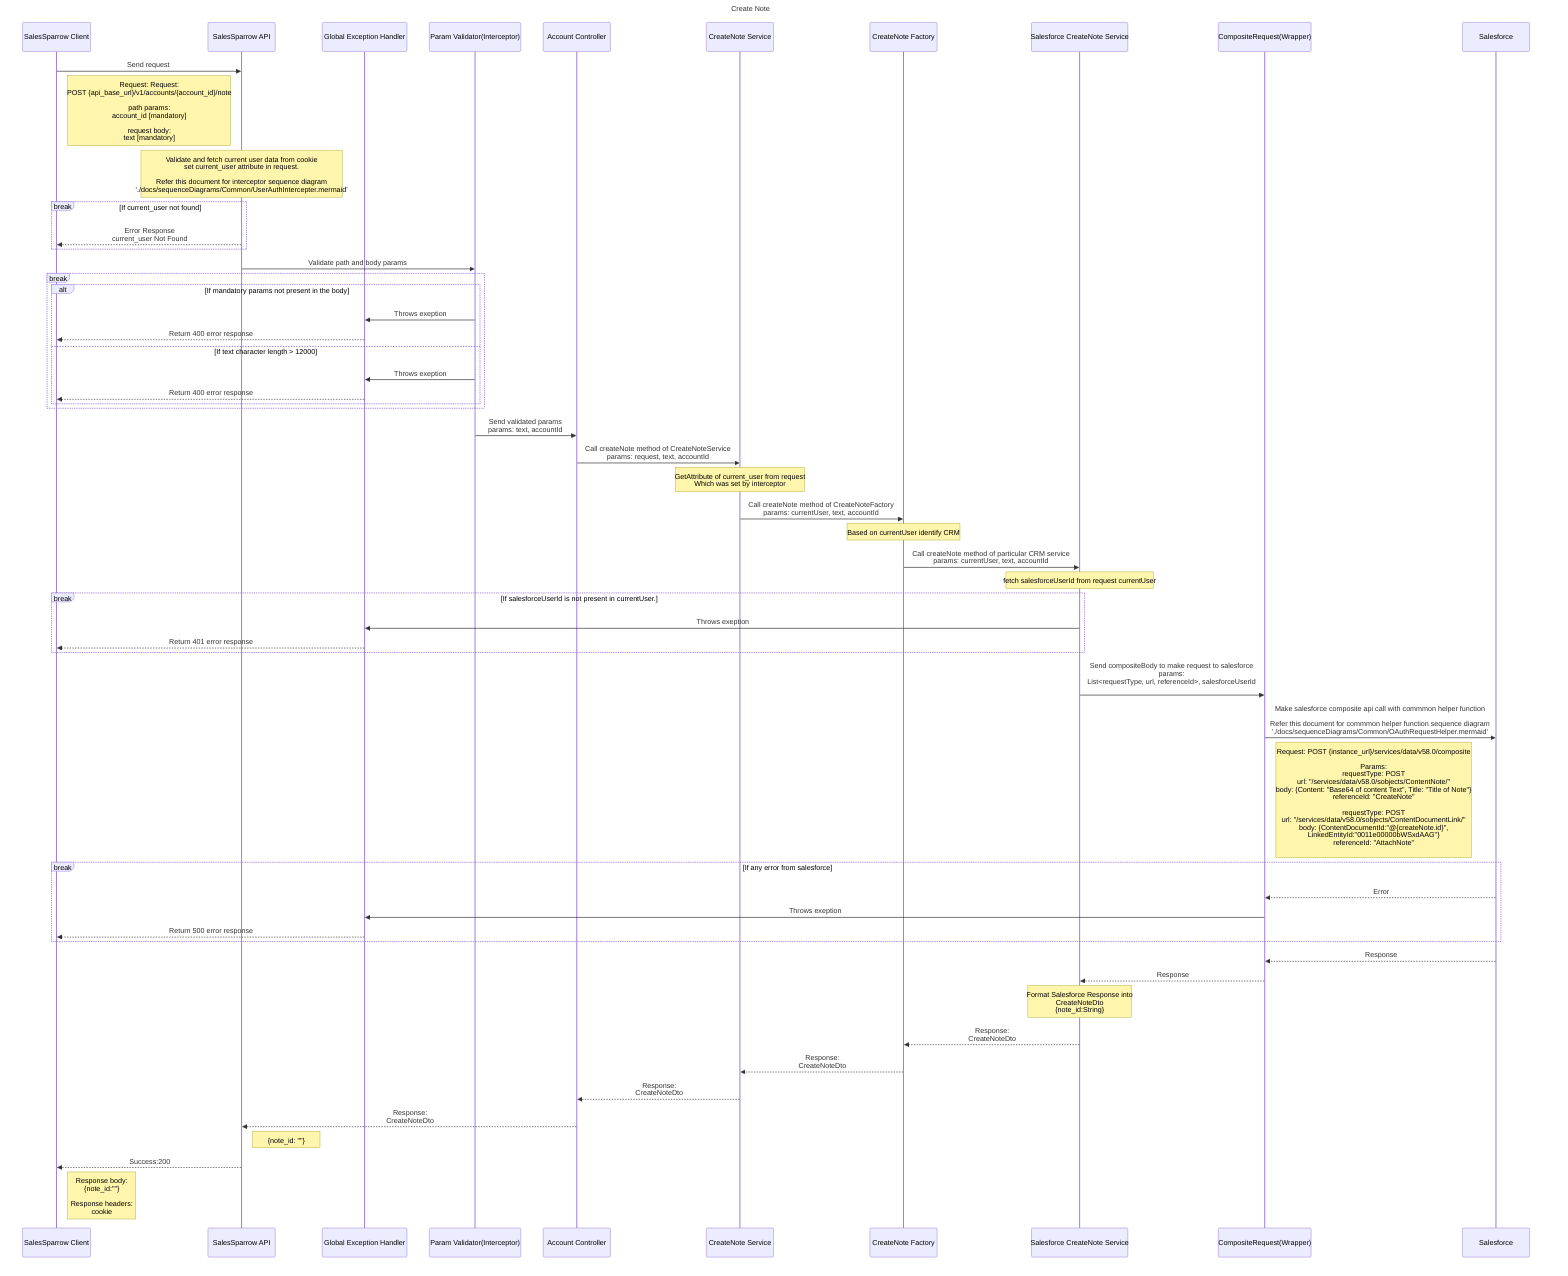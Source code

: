 sequenceDiagram
  title Create Note
    participant ui as SalesSparrow Client
    participant api as SalesSparrow API
    participant exceptionHandler as Global Exception Handler
    participant validator as Param Validator(Interceptor)
    participant controller as Account Controller
    participant service as CreateNote Service
    participant factory as CreateNote Factory
    participant crm as Salesforce CreateNote Service
    participant CompositeRequestWrapper as CompositeRequest(Wrapper)
    participant salesforce as Salesforce

    ui->>api:  Send request 
    note right of ui: Request: Request: <br>POST {api_base_url}/v1/accounts/{account_id}/note<br><br>path params:  <br>account_id [mandatory] <br><br> request body:<br>text [mandatory]

    note over api: Validate and fetch current user data from cookie<br>set current_user attribute in request.<br><br>Refer this document for interceptor sequence diagram <br> './docs/sequenceDiagrams/Common/UserAuthIntercepter.mermaid'
    break If current_user not found
        api-->>ui: Error Response<br>current_user Not Found
    end

    api->>validator: Validate path and body params

    break 
        alt If mandatory params not present in the body
            validator->>exceptionHandler: Throws exeption
            exceptionHandler-->>ui:Return 400 error response
        else If text character length > 12000
            validator->>exceptionHandler: Throws exeption
            exceptionHandler-->>ui:Return 400 error response
        end
    end

    validator->>controller: Send validated params<br>params: text, accountId
    
    controller->>service: Call createNote method of CreateNoteService<br> params: request, text, accountId
    note over service: GetAttribute of current_user from request<br>Which was set by interceptor

    service->>factory: Call createNote method of CreateNoteFactory<br>params: currentUser, text, accountId
    note over factory: Based on currentUser identify CRM

    factory->>crm: Call createNote method of particular CRM service<br>params: currentUser, text, accountId

    note over crm: fetch salesforceUserId from request currentUser
    break If salesforceUserId is not present in currentUser.
        crm->>exceptionHandler: Throws exeption
        exceptionHandler-->>ui:Return 401 error response 
    end
    crm->>CompositeRequestWrapper: Send compositeBody to make request to salesforce<br>params: <br> List<requestType, url, referenceId>, salesforceUserId <br>

    CompositeRequestWrapper->>salesforce: Make salesforce composite api call with commmon helper function<br><br>Refer this document for commmon helper function sequence diagram <br> './docs/sequenceDiagrams/Common/OAuthRequestHelper.mermaid'
    note right of CompositeRequestWrapper: Request: POST {instance_url}/services/data/v58.0/composite <br><br>Params: <br> requestType: POST<br> url: "/services/data/v58.0/sobjects/ContentNote/"<br>body: {Content: "Base64 of content Text", Title: "Title of Note"} <br>referenceId: "CreateNote"<br><br> requestType: POST<br> url: "/services/data/v58.0/sobjects/ContentDocumentLink/"<br>body: {ContentDocumentId:"@{createNote.id}", <br>LinkedEntityId:"0011e00000bWSxdAAG"} <br>referenceId: "AttachNote"<br>
    
    break If any error from salesforce
        salesforce-->>CompositeRequestWrapper: Error
        CompositeRequestWrapper->>exceptionHandler: Throws exeption
        exceptionHandler-->>ui: Return 500 error response
    end

    salesforce-->>CompositeRequestWrapper: Response
    CompositeRequestWrapper-->>crm: Response

    note over crm: Format Salesforce Response into<br> CreateNoteDto<br>{note_id:String}

    crm-->>factory: Response:<br>CreateNoteDto
    factory-->>service: Response:<br>CreateNoteDto
    service-->> controller: Response:<br>CreateNoteDto
    controller-->>api: Response:<br>CreateNoteDto
    note right of api: {note_id: ""}

    api-->>ui: Success:200
    note right of ui: Response body: <br> {note_id:""}<br><br>Response headers:<br> cookie